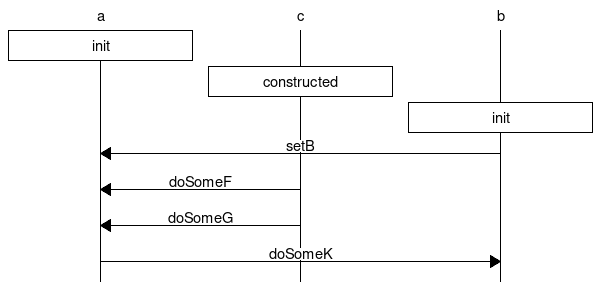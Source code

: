 msc {
    a,c,b;
    a box a  [label="init"];
    c box c  [label="constructed"];
    b box b  [label="init"];
    b=>a [label="setB"];
    c=>a [label="doSomeF"];
    c=>a [label="doSomeG"];
    a=>b [label="doSomeK"];
}
